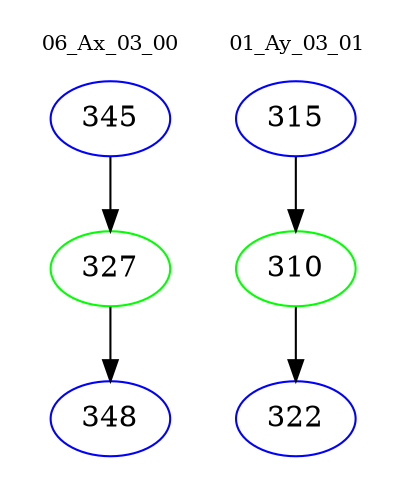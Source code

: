 digraph{
subgraph cluster_0 {
color = white
label = "06_Ax_03_00";
fontsize=10;
T0_345 [label="345", color="blue"]
T0_345 -> T0_327 [color="black"]
T0_327 [label="327", color="green"]
T0_327 -> T0_348 [color="black"]
T0_348 [label="348", color="blue"]
}
subgraph cluster_1 {
color = white
label = "01_Ay_03_01";
fontsize=10;
T1_315 [label="315", color="blue"]
T1_315 -> T1_310 [color="black"]
T1_310 [label="310", color="green"]
T1_310 -> T1_322 [color="black"]
T1_322 [label="322", color="blue"]
}
}
